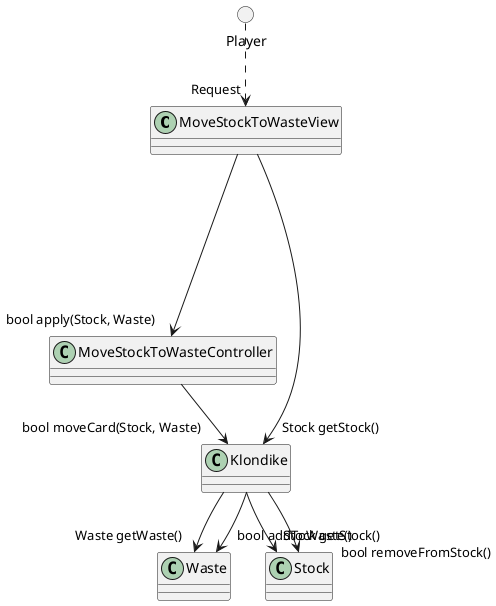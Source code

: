 @startuml
class MoveStockToWasteView
class MoveStockToWasteController
class Klondike
class Waste
class Stock
circle Player

Player ..> "Request" MoveStockToWasteView

MoveStockToWasteView --> "Stock getStock()" Klondike
Klondike --> "Stock getStock()" Stock
Klondike --> "Waste getWaste()" Waste

MoveStockToWasteView ----> "bool apply(Stock, Waste)" MoveStockToWasteController

MoveStockToWasteController --> "bool moveCard(Stock, Waste)" Klondike
Klondike --> "bool removeFromStock()" Stock

Klondike --> "bool addToWaste()" Waste
@enduml
